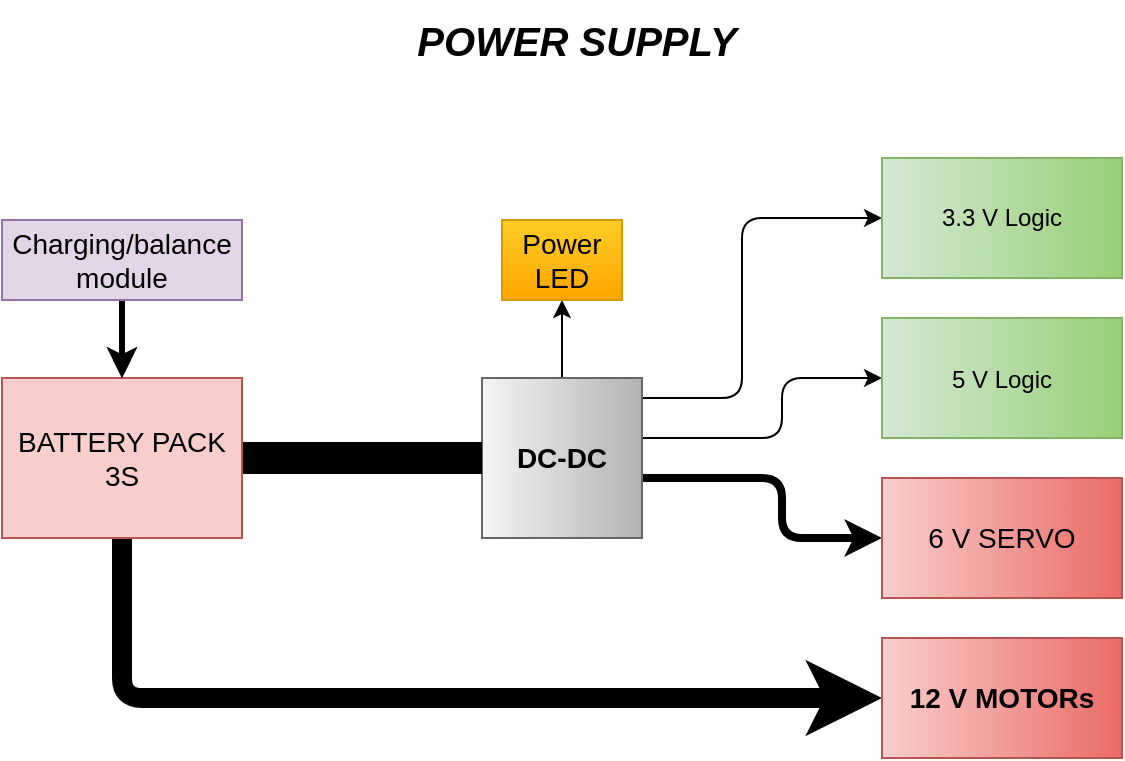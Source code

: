 <mxfile version="16.1.2" type="device" pages="2"><diagram id="LEbQpBK_BzhCk1a9eABG" name="Power Supply"><mxGraphModel dx="760" dy="707" grid="1" gridSize="10" guides="1" tooltips="1" connect="1" arrows="1" fold="1" page="1" pageScale="1" pageWidth="1169" pageHeight="827" background="none" math="0" shadow="0"><root><mxCell id="0"/><mxCell id="1" parent="0"/><mxCell id="hRBoX0cKJv2C7A1c1I82-8" value="POWER SUPPLY" style="text;html=1;strokeColor=none;fillColor=none;align=center;verticalAlign=middle;whiteSpace=wrap;rounded=0;fontStyle=3;fontSize=20;" parent="1" vertex="1"><mxGeometry x="520" y="210" width="175" height="40" as="geometry"/></mxCell><mxCell id="hRBoX0cKJv2C7A1c1I82-9" value="BATTERY PACK&lt;br style=&quot;font-size: 10px;&quot;&gt;2S...4S" style="rounded=0;whiteSpace=wrap;html=1;fontSize=10;fillColor=#f8cecc;strokeColor=#b85450;" parent="1" vertex="1"><mxGeometry x="320" y="399" width="120" height="80" as="geometry"/></mxCell><mxCell id="hRBoX0cKJv2C7A1c1I82-19" style="edgeStyle=orthogonalEdgeStyle;rounded=1;orthogonalLoop=1;jettySize=auto;html=1;entryX=0;entryY=0.5;entryDx=0;entryDy=0;fontSize=14;strokeColor=#000000;strokeWidth=1;" parent="1" source="hRBoX0cKJv2C7A1c1I82-10" target="hRBoX0cKJv2C7A1c1I82-18" edge="1"><mxGeometry relative="1" as="geometry"><Array as="points"><mxPoint x="690" y="409"/><mxPoint x="690" y="319"/></Array></mxGeometry></mxCell><mxCell id="hRBoX0cKJv2C7A1c1I82-23" style="edgeStyle=orthogonalEdgeStyle;rounded=1;orthogonalLoop=1;jettySize=auto;html=1;entryX=0;entryY=0.5;entryDx=0;entryDy=0;fontSize=14;strokeColor=#000000;strokeWidth=10;exitX=0.5;exitY=1;exitDx=0;exitDy=0;" parent="1" source="Ih8O1nFFS5MO4TN5T60S-1" target="hRBoX0cKJv2C7A1c1I82-20" edge="1"><mxGeometry relative="1" as="geometry"><Array as="points"><mxPoint x="380" y="559"/></Array></mxGeometry></mxCell><mxCell id="hRBoX0cKJv2C7A1c1I82-27" value="" style="edgeStyle=orthogonalEdgeStyle;rounded=1;orthogonalLoop=1;jettySize=auto;html=1;fontSize=14;strokeColor=#000000;strokeWidth=1;" parent="1" source="hRBoX0cKJv2C7A1c1I82-10" target="hRBoX0cKJv2C7A1c1I82-26" edge="1"><mxGeometry relative="1" as="geometry"/></mxCell><mxCell id="Ih8O1nFFS5MO4TN5T60S-9" value="" style="edgeStyle=orthogonalEdgeStyle;rounded=1;orthogonalLoop=1;jettySize=auto;html=1;fontSize=1;strokeColor=#000000;strokeWidth=1;" parent="1" source="hRBoX0cKJv2C7A1c1I82-10" target="Ih8O1nFFS5MO4TN5T60S-8" edge="1"><mxGeometry relative="1" as="geometry"><Array as="points"><mxPoint x="710" y="429"/><mxPoint x="710" y="399"/></Array></mxGeometry></mxCell><mxCell id="WSONNiQaziQGBROi-V8k-2" style="edgeStyle=orthogonalEdgeStyle;rounded=1;orthogonalLoop=1;jettySize=auto;html=1;entryX=0;entryY=0.5;entryDx=0;entryDy=0;strokeWidth=4;" parent="1" source="hRBoX0cKJv2C7A1c1I82-10" target="WSONNiQaziQGBROi-V8k-1" edge="1"><mxGeometry relative="1" as="geometry"><Array as="points"><mxPoint x="710" y="449"/><mxPoint x="710" y="479"/></Array></mxGeometry></mxCell><mxCell id="hRBoX0cKJv2C7A1c1I82-10" value="DC-DC" style="rounded=0;whiteSpace=wrap;html=1;fontSize=14;fillColor=#f5f5f5;gradientColor=#b3b3b3;strokeColor=#666666;gradientDirection=east;fontStyle=1" parent="1" vertex="1"><mxGeometry x="560" y="399" width="80" height="80" as="geometry"/></mxCell><mxCell id="hRBoX0cKJv2C7A1c1I82-12" value="" style="endArrow=none;html=1;rounded=1;fontSize=14;strokeWidth=16;strokeColor=#000000;exitX=1;exitY=0.5;exitDx=0;exitDy=0;entryX=0;entryY=0.5;entryDx=0;entryDy=0;" parent="1" source="hRBoX0cKJv2C7A1c1I82-9" target="hRBoX0cKJv2C7A1c1I82-10" edge="1"><mxGeometry width="50" height="50" relative="1" as="geometry"><mxPoint x="450" y="449" as="sourcePoint"/><mxPoint x="550" y="449" as="targetPoint"/></mxGeometry></mxCell><mxCell id="hRBoX0cKJv2C7A1c1I82-18" value="3.3 V Logic" style="rounded=0;whiteSpace=wrap;html=1;fontSize=12;fillColor=#d5e8d4;strokeColor=#82b366;gradientColor=#97d077;gradientDirection=east;" parent="1" vertex="1"><mxGeometry x="760" y="289" width="120" height="60" as="geometry"/></mxCell><mxCell id="hRBoX0cKJv2C7A1c1I82-20" value="12 V MOTORs" style="rounded=0;whiteSpace=wrap;html=1;fontSize=14;fillColor=#f8cecc;strokeColor=#b85450;gradientColor=#ea6b66;gradientDirection=east;fontStyle=1" parent="1" vertex="1"><mxGeometry x="760" y="529" width="120" height="60" as="geometry"/></mxCell><mxCell id="hRBoX0cKJv2C7A1c1I82-26" value="Power LED" style="whiteSpace=wrap;html=1;fontSize=10;rounded=0;fillColor=#ffcd28;gradientColor=#ffa500;strokeColor=#d79b00;" parent="1" vertex="1"><mxGeometry x="570" y="320" width="60" height="40" as="geometry"/></mxCell><mxCell id="Ih8O1nFFS5MO4TN5T60S-1" value="BATTERY PACK&lt;br style=&quot;font-size: 14px&quot;&gt;3S" style="rounded=0;whiteSpace=wrap;html=1;fontSize=14;fillColor=#f8cecc;strokeColor=#b85450;" parent="1" vertex="1"><mxGeometry x="320" y="399" width="120" height="80" as="geometry"/></mxCell><mxCell id="Ih8O1nFFS5MO4TN5T60S-2" value="Power LED" style="whiteSpace=wrap;html=1;fontSize=14;rounded=0;fillColor=#ffcd28;gradientColor=#ffa500;strokeColor=#d79b00;" parent="1" vertex="1"><mxGeometry x="570" y="320" width="60" height="40" as="geometry"/></mxCell><mxCell id="Ih8O1nFFS5MO4TN5T60S-8" value="&lt;span style=&quot;font-size: 12px ; font-weight: 400&quot;&gt;5 V Logic&lt;/span&gt;" style="whiteSpace=wrap;html=1;fontSize=14;fillColor=#d5e8d4;strokeColor=#82b366;rounded=0;gradientColor=#97d077;gradientDirection=east;fontStyle=1;" parent="1" vertex="1"><mxGeometry x="760" y="369" width="120" height="60" as="geometry"/></mxCell><mxCell id="pH9PsWAeRuT17OaYT4tn-2" style="edgeStyle=orthogonalEdgeStyle;rounded=0;orthogonalLoop=1;jettySize=auto;html=1;entryX=0.5;entryY=0;entryDx=0;entryDy=0;strokeWidth=3;" parent="1" source="pH9PsWAeRuT17OaYT4tn-1" target="Ih8O1nFFS5MO4TN5T60S-1" edge="1"><mxGeometry relative="1" as="geometry"/></mxCell><mxCell id="QAtz4OZo_RLlTygzXheY-1" value="" style="edgeStyle=orthogonalEdgeStyle;rounded=1;orthogonalLoop=1;jettySize=auto;html=1;fontSize=20;startArrow=none;startFill=0;endArrow=classic;endFill=1;strokeWidth=1;" parent="1" source="pH9PsWAeRuT17OaYT4tn-1" target="Ih8O1nFFS5MO4TN5T60S-1" edge="1"><mxGeometry relative="1" as="geometry"/></mxCell><mxCell id="pH9PsWAeRuT17OaYT4tn-1" value="Charging/balance&lt;br&gt;module" style="rounded=0;whiteSpace=wrap;html=1;fillColor=#e1d5e7;strokeColor=#9673a6;fontSize=14;" parent="1" vertex="1"><mxGeometry x="320" y="320" width="120" height="40" as="geometry"/></mxCell><mxCell id="WSONNiQaziQGBROi-V8k-1" value="6 V SERVO" style="rounded=0;whiteSpace=wrap;html=1;fontSize=14;fillColor=#f8cecc;strokeColor=#b85450;gradientColor=#ea6b66;gradientDirection=east;" parent="1" vertex="1"><mxGeometry x="760" y="449" width="120" height="60" as="geometry"/></mxCell></root></mxGraphModel></diagram><diagram id="HsLHAJEKJi1oPZnL-57v" name="Microcontroller"><mxGraphModel dx="982" dy="580" grid="1" gridSize="10" guides="1" tooltips="1" connect="1" arrows="1" fold="1" page="1" pageScale="1" pageWidth="1169" pageHeight="827" math="0" shadow="0"><root><mxCell id="0OiZmg_cda-LV3PpwiEq-0"/><mxCell id="0OiZmg_cda-LV3PpwiEq-1" parent="0OiZmg_cda-LV3PpwiEq-0"/><mxCell id="kXHfQLvwnRhgGMT5LbNx-0" style="edgeStyle=orthogonalEdgeStyle;rounded=1;orthogonalLoop=1;jettySize=auto;html=1;entryX=0;entryY=0.5;entryDx=0;entryDy=0;startArrow=none;startFill=0;endArrow=classic;endFill=1;strokeWidth=1;" edge="1" parent="0OiZmg_cda-LV3PpwiEq-1" source="kXHfQLvwnRhgGMT5LbNx-40" target="kXHfQLvwnRhgGMT5LbNx-33"><mxGeometry relative="1" as="geometry"><Array as="points"><mxPoint x="440" y="600"/><mxPoint x="440" y="420"/></Array></mxGeometry></mxCell><mxCell id="kXHfQLvwnRhgGMT5LbNx-2" style="edgeStyle=orthogonalEdgeStyle;rounded=1;orthogonalLoop=1;jettySize=auto;html=1;entryX=0;entryY=0.5;entryDx=0;entryDy=0;fontSize=14;exitX=1;exitY=0.5;exitDx=0;exitDy=0;" edge="1" parent="0OiZmg_cda-LV3PpwiEq-1" source="kXHfQLvwnRhgGMT5LbNx-37"><mxGeometry relative="1" as="geometry"><mxPoint x="400" y="480.007" as="sourcePoint"/><mxPoint x="520" y="420" as="targetPoint"/><Array as="points"><mxPoint x="440" y="450"/><mxPoint x="440" y="420"/></Array></mxGeometry></mxCell><mxCell id="kXHfQLvwnRhgGMT5LbNx-3" style="edgeStyle=orthogonalEdgeStyle;rounded=1;orthogonalLoop=1;jettySize=auto;html=1;entryX=0;entryY=0.5;entryDx=0;entryDy=0;fontSize=14;exitX=1;exitY=0.5;exitDx=0;exitDy=0;" edge="1" parent="0OiZmg_cda-LV3PpwiEq-1" source="kXHfQLvwnRhgGMT5LbNx-36" target="kXHfQLvwnRhgGMT5LbNx-33"><mxGeometry relative="1" as="geometry"><Array as="points"><mxPoint x="440" y="500"/><mxPoint x="440" y="420"/></Array></mxGeometry></mxCell><mxCell id="kXHfQLvwnRhgGMT5LbNx-4" style="edgeStyle=orthogonalEdgeStyle;orthogonalLoop=1;jettySize=auto;html=1;rounded=1;entryX=1.001;entryY=0.807;entryDx=0;entryDy=0;entryPerimeter=0;exitX=0.001;exitY=0.626;exitDx=0;exitDy=0;exitPerimeter=0;" edge="1" parent="0OiZmg_cda-LV3PpwiEq-1" source="kXHfQLvwnRhgGMT5LbNx-12" target="kXHfQLvwnRhgGMT5LbNx-18"><mxGeometry relative="1" as="geometry"><mxPoint x="510" y="380" as="sourcePoint"/><mxPoint x="680" y="125" as="targetPoint"/><Array as="points"><mxPoint x="460" y="380"/></Array></mxGeometry></mxCell><mxCell id="kXHfQLvwnRhgGMT5LbNx-5" value="&amp;nbsp;TX&amp;nbsp;" style="edgeLabel;html=1;align=center;verticalAlign=middle;resizable=0;points=[];" vertex="1" connectable="0" parent="kXHfQLvwnRhgGMT5LbNx-4"><mxGeometry x="-0.762" y="-2" relative="1" as="geometry"><mxPoint x="-17" y="2" as="offset"/></mxGeometry></mxCell><mxCell id="kXHfQLvwnRhgGMT5LbNx-6" style="edgeStyle=orthogonalEdgeStyle;orthogonalLoop=1;jettySize=auto;html=1;entryX=0;entryY=0.5;entryDx=0;entryDy=0;fontSize=10;startArrow=none;startFill=0;endArrow=classic;endFill=1;rounded=1;exitX=0.997;exitY=0.186;exitDx=0;exitDy=0;exitPerimeter=0;" edge="1" parent="0OiZmg_cda-LV3PpwiEq-1" source="kXHfQLvwnRhgGMT5LbNx-12" target="kXHfQLvwnRhgGMT5LbNx-29"><mxGeometry relative="1" as="geometry"><Array as="points"/></mxGeometry></mxCell><mxCell id="kXHfQLvwnRhgGMT5LbNx-7" value="GPIO" style="edgeLabel;html=1;align=center;verticalAlign=middle;resizable=0;points=[];fontSize=10;" vertex="1" connectable="0" parent="kXHfQLvwnRhgGMT5LbNx-6"><mxGeometry x="-0.633" relative="1" as="geometry"><mxPoint x="15" as="offset"/></mxGeometry></mxCell><mxCell id="kXHfQLvwnRhgGMT5LbNx-8" style="edgeStyle=orthogonalEdgeStyle;rounded=1;orthogonalLoop=1;jettySize=auto;html=1;entryX=0;entryY=0.5;entryDx=0;entryDy=0;fontSize=10;startArrow=none;startFill=0;endArrow=classic;endFill=1;strokeColor=default;exitX=1;exitY=0.377;exitDx=0;exitDy=0;exitPerimeter=0;" edge="1" parent="0OiZmg_cda-LV3PpwiEq-1" source="kXHfQLvwnRhgGMT5LbNx-12" target="kXHfQLvwnRhgGMT5LbNx-30"><mxGeometry relative="1" as="geometry"><mxPoint x="680" y="410" as="sourcePoint"/><Array as="points"/></mxGeometry></mxCell><mxCell id="kXHfQLvwnRhgGMT5LbNx-9" value="PWM" style="edgeLabel;html=1;align=center;verticalAlign=middle;resizable=0;points=[];fontSize=10;" vertex="1" connectable="0" parent="kXHfQLvwnRhgGMT5LbNx-8"><mxGeometry x="-0.378" relative="1" as="geometry"><mxPoint x="4" as="offset"/></mxGeometry></mxCell><mxCell id="kXHfQLvwnRhgGMT5LbNx-10" style="edgeStyle=orthogonalEdgeStyle;rounded=1;orthogonalLoop=1;jettySize=auto;html=1;exitX=0.25;exitY=1;exitDx=0;exitDy=0;entryX=0.5;entryY=0;entryDx=0;entryDy=0;strokeWidth=1;" edge="1" parent="0OiZmg_cda-LV3PpwiEq-1" source="kXHfQLvwnRhgGMT5LbNx-12" target="kXHfQLvwnRhgGMT5LbNx-39"><mxGeometry relative="1" as="geometry"/></mxCell><mxCell id="kXHfQLvwnRhgGMT5LbNx-11" value="PWM" style="edgeLabel;html=1;align=center;verticalAlign=middle;resizable=0;points=[];" vertex="1" connectable="0" parent="kXHfQLvwnRhgGMT5LbNx-10"><mxGeometry x="-0.79" y="-1" relative="1" as="geometry"><mxPoint x="1" y="13" as="offset"/></mxGeometry></mxCell><mxCell id="kXHfQLvwnRhgGMT5LbNx-12" value="&lt;font style=&quot;font-size: 14px&quot;&gt;&lt;b&gt;STM32&lt;/b&gt;&lt;/font&gt;" style="whiteSpace=wrap;html=1;aspect=fixed;strokeWidth=2;fillColor=#d5e8d4;strokeColor=#82b366;shadow=0;sketch=0;" vertex="1" parent="0OiZmg_cda-LV3PpwiEq-1"><mxGeometry x="520" y="280" width="160" height="160" as="geometry"/></mxCell><mxCell id="kXHfQLvwnRhgGMT5LbNx-13" style="edgeStyle=orthogonalEdgeStyle;orthogonalLoop=1;jettySize=auto;html=1;rounded=1;entryX=-0.001;entryY=0.874;entryDx=0;entryDy=0;entryPerimeter=0;exitX=1;exitY=0.5;exitDx=0;exitDy=0;" edge="1" parent="0OiZmg_cda-LV3PpwiEq-1" source="kXHfQLvwnRhgGMT5LbNx-15" target="kXHfQLvwnRhgGMT5LbNx-12"><mxGeometry relative="1" as="geometry"><mxPoint x="500" y="430" as="targetPoint"/><Array as="points"><mxPoint x="440" y="550"/><mxPoint x="440" y="420"/></Array></mxGeometry></mxCell><mxCell id="kXHfQLvwnRhgGMT5LbNx-14" value="ADC" style="edgeLabel;html=1;align=center;verticalAlign=middle;resizable=0;points=[];" vertex="1" connectable="0" parent="kXHfQLvwnRhgGMT5LbNx-13"><mxGeometry x="0.225" y="-1" relative="1" as="geometry"><mxPoint x="50" y="-17" as="offset"/></mxGeometry></mxCell><mxCell id="kXHfQLvwnRhgGMT5LbNx-15" value="&lt;i&gt;Driver&lt;/i&gt;&lt;br&gt;Temperature sensor" style="rounded=0;whiteSpace=wrap;html=1;strokeWidth=2;fillColor=#dae8fc;strokeColor=#6c8ebf;" vertex="1" parent="0OiZmg_cda-LV3PpwiEq-1"><mxGeometry x="280" y="530" width="120" height="40" as="geometry"/></mxCell><mxCell id="kXHfQLvwnRhgGMT5LbNx-16" style="edgeStyle=orthogonalEdgeStyle;orthogonalLoop=1;jettySize=auto;html=1;entryX=0.012;entryY=0.108;entryDx=0;entryDy=0;rounded=1;entryPerimeter=0;" edge="1" parent="0OiZmg_cda-LV3PpwiEq-1" source="kXHfQLvwnRhgGMT5LbNx-18" target="kXHfQLvwnRhgGMT5LbNx-31"><mxGeometry relative="1" as="geometry"><mxPoint x="520" y="355.08" as="targetPoint"/><Array as="points"><mxPoint x="460" y="349"/></Array></mxGeometry></mxCell><mxCell id="kXHfQLvwnRhgGMT5LbNx-17" value="&amp;nbsp;RX&amp;nbsp;" style="edgeLabel;html=1;align=center;verticalAlign=middle;resizable=0;points=[];" vertex="1" connectable="0" parent="kXHfQLvwnRhgGMT5LbNx-16"><mxGeometry x="0.748" y="2" relative="1" as="geometry"><mxPoint x="-15" y="2" as="offset"/></mxGeometry></mxCell><mxCell id="kXHfQLvwnRhgGMT5LbNx-18" value="Radio Rx/Tx (Bluetooth)" style="rounded=0;whiteSpace=wrap;html=1;strokeWidth=2;fillColor=#dae8fc;strokeColor=#6c8ebf;" vertex="1" parent="0OiZmg_cda-LV3PpwiEq-1"><mxGeometry x="280" y="340" width="120" height="50" as="geometry"/></mxCell><mxCell id="kXHfQLvwnRhgGMT5LbNx-19" style="edgeStyle=orthogonalEdgeStyle;rounded=1;orthogonalLoop=1;jettySize=auto;html=1;endArrow=none;endFill=0;startArrow=classic;startFill=1;entryX=0.75;entryY=1;entryDx=0;entryDy=0;" edge="1" parent="0OiZmg_cda-LV3PpwiEq-1" source="kXHfQLvwnRhgGMT5LbNx-21" target="kXHfQLvwnRhgGMT5LbNx-12"><mxGeometry relative="1" as="geometry"><mxPoint x="560" y="450" as="targetPoint"/><Array as="points"><mxPoint x="640" y="490"/><mxPoint x="640" y="490"/></Array></mxGeometry></mxCell><mxCell id="kXHfQLvwnRhgGMT5LbNx-20" value="PWM" style="edgeLabel;html=1;align=center;verticalAlign=middle;resizable=0;points=[];" vertex="1" connectable="0" parent="kXHfQLvwnRhgGMT5LbNx-19"><mxGeometry x="0.772" y="1" relative="1" as="geometry"><mxPoint x="1" y="12" as="offset"/></mxGeometry></mxCell><mxCell id="kXHfQLvwnRhgGMT5LbNx-21" value="MOTOR" style="rounded=0;whiteSpace=wrap;html=1;strokeWidth=2;fillColor=#b0e3e6;strokeColor=#0e8088;" vertex="1" parent="0OiZmg_cda-LV3PpwiEq-1"><mxGeometry x="610" y="520" width="60" height="40" as="geometry"/></mxCell><mxCell id="kXHfQLvwnRhgGMT5LbNx-22" style="edgeStyle=orthogonalEdgeStyle;rounded=1;orthogonalLoop=1;jettySize=auto;html=1;endArrow=none;endFill=0;startArrow=classic;startFill=1;" edge="1" parent="0OiZmg_cda-LV3PpwiEq-1" source="kXHfQLvwnRhgGMT5LbNx-26"><mxGeometry relative="1" as="geometry"><mxPoint x="520" y="290" as="targetPoint"/><Array as="points"><mxPoint x="500" y="290"/><mxPoint x="500" y="290"/></Array></mxGeometry></mxCell><mxCell id="kXHfQLvwnRhgGMT5LbNx-23" value="SDA" style="edgeLabel;html=1;align=center;verticalAlign=middle;resizable=0;points=[];" vertex="1" connectable="0" parent="kXHfQLvwnRhgGMT5LbNx-22"><mxGeometry x="0.716" relative="1" as="geometry"><mxPoint x="-13" as="offset"/></mxGeometry></mxCell><mxCell id="kXHfQLvwnRhgGMT5LbNx-24" style="edgeStyle=orthogonalEdgeStyle;rounded=1;orthogonalLoop=1;jettySize=auto;html=1;exitX=1.012;exitY=0.797;exitDx=0;exitDy=0;startArrow=none;startFill=0;endArrow=none;endFill=0;strokeColor=default;exitPerimeter=0;entryX=0;entryY=0.25;entryDx=0;entryDy=0;" edge="1" parent="0OiZmg_cda-LV3PpwiEq-1" source="kXHfQLvwnRhgGMT5LbNx-26" target="kXHfQLvwnRhgGMT5LbNx-12"><mxGeometry relative="1" as="geometry"><mxPoint x="510" y="320" as="targetPoint"/><Array as="points"/></mxGeometry></mxCell><mxCell id="kXHfQLvwnRhgGMT5LbNx-25" value="SCL" style="edgeLabel;html=1;align=center;verticalAlign=middle;resizable=0;points=[];" vertex="1" connectable="0" parent="kXHfQLvwnRhgGMT5LbNx-24"><mxGeometry x="0.759" relative="1" as="geometry"><mxPoint x="-16" as="offset"/></mxGeometry></mxCell><mxCell id="kXHfQLvwnRhgGMT5LbNx-26" value="Accelerometer&lt;br&gt;Gyroscope&lt;br&gt;Compass" style="rounded=0;whiteSpace=wrap;html=1;strokeWidth=2;fillColor=#dae8fc;strokeColor=#6c8ebf;" vertex="1" parent="0OiZmg_cda-LV3PpwiEq-1"><mxGeometry x="280" y="280" width="120" height="50" as="geometry"/></mxCell><mxCell id="fx0IQcTfh9CcOxIXANub-0" style="edgeStyle=orthogonalEdgeStyle;rounded=1;orthogonalLoop=1;jettySize=auto;html=1;fontSize=20;startArrow=none;startFill=0;endArrow=classic;endFill=1;strokeWidth=1;" edge="1" parent="0OiZmg_cda-LV3PpwiEq-1" source="kXHfQLvwnRhgGMT5LbNx-27" target="kXHfQLvwnRhgGMT5LbNx-12"><mxGeometry relative="1" as="geometry"><Array as="points"><mxPoint x="740" y="580"/><mxPoint x="740" y="420"/></Array></mxGeometry></mxCell><mxCell id="fx0IQcTfh9CcOxIXANub-1" value="&lt;font style=&quot;font-size: 10px;&quot;&gt;GPIO&lt;/font&gt;" style="edgeLabel;html=1;align=center;verticalAlign=middle;resizable=0;points=[];fontSize=10;" vertex="1" connectable="0" parent="fx0IQcTfh9CcOxIXANub-0"><mxGeometry x="0.876" relative="1" as="geometry"><mxPoint x="12" as="offset"/></mxGeometry></mxCell><mxCell id="kXHfQLvwnRhgGMT5LbNx-27" value="&lt;span style=&quot;font-size: 9px&quot;&gt;ENCODERs (Hall effect)&lt;/span&gt;" style="rounded=0;whiteSpace=wrap;html=1;strokeWidth=2;fillColor=#bac8d3;strokeColor=#23445d;" vertex="1" parent="0OiZmg_cda-LV3PpwiEq-1"><mxGeometry x="610" y="560" width="60" height="40" as="geometry"/></mxCell><mxCell id="kXHfQLvwnRhgGMT5LbNx-28" value="&lt;b&gt;Peripheral:&lt;br&gt;&lt;/b&gt;&lt;br&gt;1. &lt;i&gt;PWM&lt;/i&gt;&lt;br&gt;&lt;span style=&quot;white-space: pre&quot;&gt;&#9;&lt;/span&gt;1&amp;nbsp;Motor output&lt;br&gt;&lt;span style=&quot;white-space: pre&quot;&gt;&#9;&lt;/span&gt;3 Motor Hall Encoders&lt;br&gt;&lt;span style=&quot;white-space: pre&quot;&gt;&#9;&lt;/span&gt;1 Servo output&lt;br&gt;&lt;span style=&quot;white-space: pre&quot;&gt;&#9;&lt;/span&gt;1 Buzzer output&lt;br&gt;2. &lt;i&gt;ADC&lt;/i&gt;&lt;br&gt;&lt;span style=&quot;white-space: pre&quot;&gt;&#9;&lt;/span&gt;4&amp;nbsp;&amp;nbsp;Temperature sensors&lt;br&gt;3. &lt;i&gt;I&lt;sup&gt;2&lt;/sup&gt;C&lt;/i&gt;&lt;br&gt;4. &lt;i&gt;USART&lt;/i&gt;&lt;br&gt;5. &lt;i&gt;GPIO&lt;/i&gt;&lt;br&gt;&lt;span style=&quot;white-space: pre&quot;&gt;&#9;&lt;/span&gt;3 with Interrupts for Encoders&lt;br&gt;&lt;span style=&quot;white-space: pre&quot;&gt;&#9;&lt;/span&gt;2-3 LEDs" style="text;html=1;strokeColor=#d6b656;fillColor=#fff2cc;align=left;verticalAlign=top;whiteSpace=wrap;rounded=0;fontSize=10;horizontal=1;labelBackgroundColor=none;sketch=0;" vertex="1" parent="0OiZmg_cda-LV3PpwiEq-1"><mxGeometry x="800" y="440" width="160" height="200" as="geometry"/></mxCell><mxCell id="kXHfQLvwnRhgGMT5LbNx-29" value="STATUS LEDs" style="rounded=0;whiteSpace=wrap;html=1;fontSize=10;strokeWidth=2;horizontal=1;fillColor=#ffcd28;strokeColor=#d79b00;gradientColor=#ffa500;" vertex="1" parent="0OiZmg_cda-LV3PpwiEq-1"><mxGeometry x="760" y="300" width="80" height="20" as="geometry"/></mxCell><mxCell id="kXHfQLvwnRhgGMT5LbNx-30" value="BUZZER" style="rounded=0;whiteSpace=wrap;html=1;fontSize=10;strokeWidth=2;horizontal=1;fillColor=#ffcd28;strokeColor=#d79b00;gradientColor=#ffa500;" vertex="1" parent="0OiZmg_cda-LV3PpwiEq-1"><mxGeometry x="760" y="330" width="50" height="20" as="geometry"/></mxCell><mxCell id="kXHfQLvwnRhgGMT5LbNx-31" value="USART" style="text;html=1;strokeColor=none;fillColor=none;align=center;verticalAlign=middle;whiteSpace=wrap;rounded=0;labelBackgroundColor=none;labelBorderColor=none;fontSize=10;fontStyle=2;horizontal=0;" vertex="1" parent="0OiZmg_cda-LV3PpwiEq-1"><mxGeometry x="520" y="345" width="20" height="40" as="geometry"/></mxCell><mxCell id="kXHfQLvwnRhgGMT5LbNx-32" value="I&lt;sup&gt;2&lt;/sup&gt;C" style="text;html=1;strokeColor=none;fillColor=none;align=center;verticalAlign=middle;whiteSpace=wrap;rounded=0;labelBackgroundColor=none;labelBorderColor=none;fontSize=10;horizontal=0;fontStyle=2" vertex="1" parent="0OiZmg_cda-LV3PpwiEq-1"><mxGeometry x="520" y="290" width="24" height="30" as="geometry"/></mxCell><mxCell id="kXHfQLvwnRhgGMT5LbNx-33" value="ADC" style="text;html=1;strokeColor=none;fillColor=none;align=center;verticalAlign=middle;whiteSpace=wrap;rounded=0;labelBackgroundColor=none;labelBorderColor=none;fontSize=10;fontStyle=2;horizontal=0;" vertex="1" parent="0OiZmg_cda-LV3PpwiEq-1"><mxGeometry x="520" y="400" width="20" height="40" as="geometry"/></mxCell><mxCell id="kXHfQLvwnRhgGMT5LbNx-34" value="TIM" style="text;html=1;strokeColor=none;fillColor=none;align=center;verticalAlign=middle;whiteSpace=wrap;rounded=0;labelBackgroundColor=none;labelBorderColor=none;fontSize=10;fontStyle=2" vertex="1" parent="0OiZmg_cda-LV3PpwiEq-1"><mxGeometry x="555" y="420" width="90" height="20" as="geometry"/></mxCell><mxCell id="kXHfQLvwnRhgGMT5LbNx-35" value="MAIN MICROCONTROLLER" style="text;html=1;strokeColor=none;fillColor=none;align=center;verticalAlign=middle;whiteSpace=wrap;rounded=0;fontStyle=3;fontSize=20;" vertex="1" parent="0OiZmg_cda-LV3PpwiEq-1"><mxGeometry x="465" y="180" width="270" height="20" as="geometry"/></mxCell><mxCell id="kXHfQLvwnRhgGMT5LbNx-36" value="&lt;i&gt;Battery&lt;/i&gt;&lt;br&gt;Temperature sensor" style="rounded=0;whiteSpace=wrap;html=1;strokeWidth=2;fillColor=#dae8fc;strokeColor=#6c8ebf;" vertex="1" parent="0OiZmg_cda-LV3PpwiEq-1"><mxGeometry x="280" y="480" width="120" height="40" as="geometry"/></mxCell><mxCell id="kXHfQLvwnRhgGMT5LbNx-37" value="&lt;i&gt;Volt. Regulator&lt;br&gt;&lt;/i&gt;Temperature sensor" style="rounded=0;whiteSpace=wrap;html=1;strokeWidth=2;fillColor=#dae8fc;strokeColor=#6c8ebf;" vertex="1" parent="0OiZmg_cda-LV3PpwiEq-1"><mxGeometry x="280" y="430" width="120" height="40" as="geometry"/></mxCell><mxCell id="kXHfQLvwnRhgGMT5LbNx-39" value="SERVO" style="rounded=0;whiteSpace=wrap;html=1;strokeWidth=2;fillColor=#b0e3e6;strokeColor=#0e8088;" vertex="1" parent="0OiZmg_cda-LV3PpwiEq-1"><mxGeometry x="530" y="520" width="60" height="40" as="geometry"/></mxCell><mxCell id="kXHfQLvwnRhgGMT5LbNx-40" value="&lt;i&gt;Motor&lt;br&gt;&lt;/i&gt;Temperature sensor" style="rounded=0;whiteSpace=wrap;html=1;strokeWidth=2;fillColor=#dae8fc;strokeColor=#6c8ebf;" vertex="1" parent="0OiZmg_cda-LV3PpwiEq-1"><mxGeometry x="280" y="580" width="120" height="40" as="geometry"/></mxCell></root></mxGraphModel></diagram></mxfile>